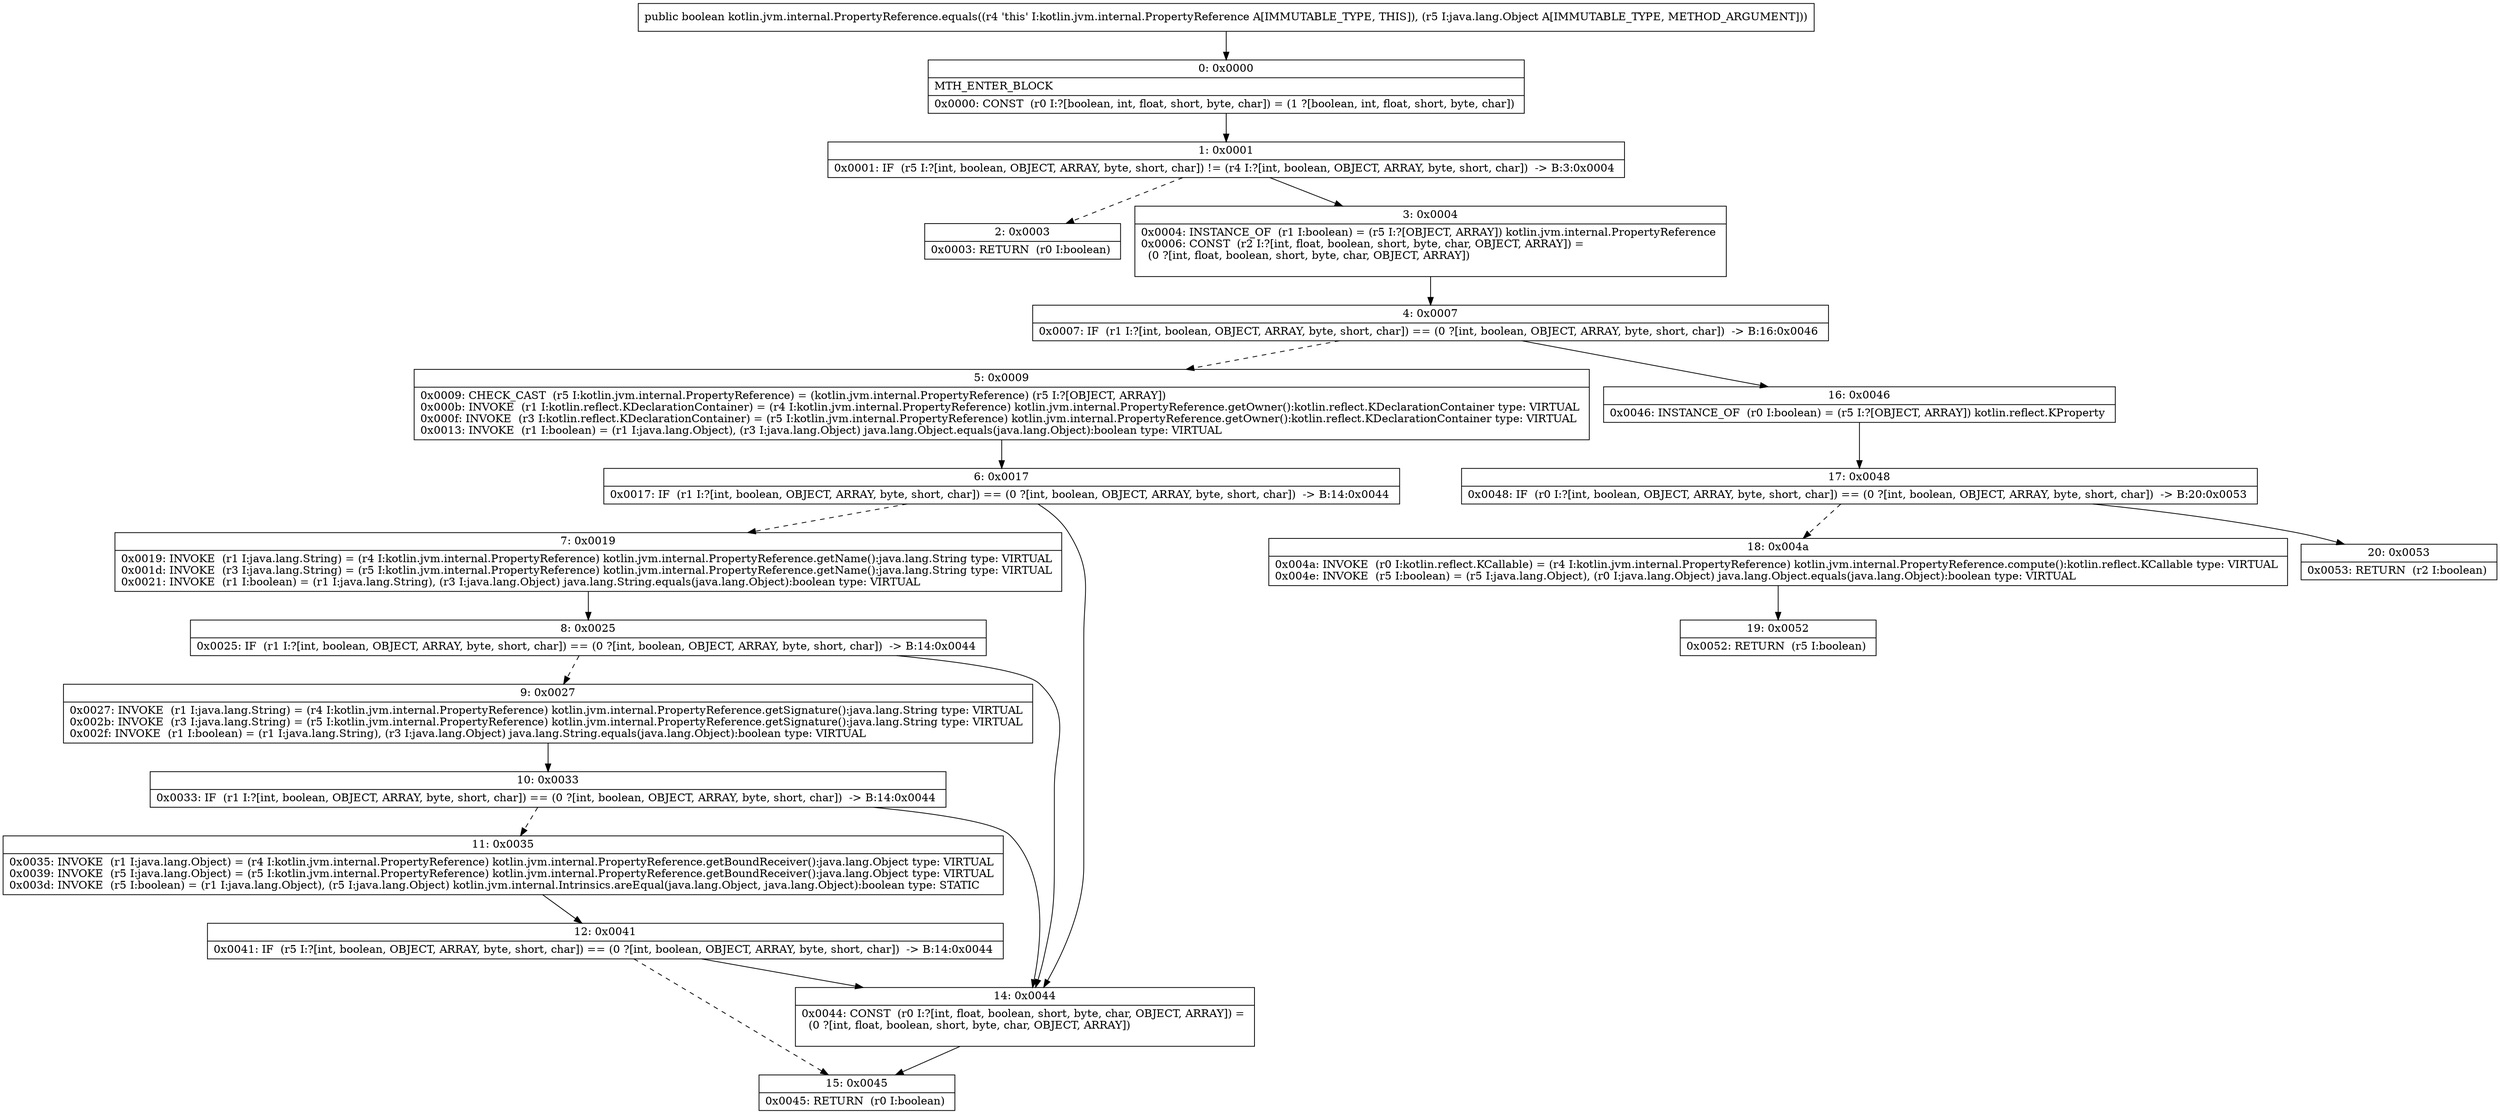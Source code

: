 digraph "CFG forkotlin.jvm.internal.PropertyReference.equals(Ljava\/lang\/Object;)Z" {
Node_0 [shape=record,label="{0\:\ 0x0000|MTH_ENTER_BLOCK\l|0x0000: CONST  (r0 I:?[boolean, int, float, short, byte, char]) = (1 ?[boolean, int, float, short, byte, char]) \l}"];
Node_1 [shape=record,label="{1\:\ 0x0001|0x0001: IF  (r5 I:?[int, boolean, OBJECT, ARRAY, byte, short, char]) != (r4 I:?[int, boolean, OBJECT, ARRAY, byte, short, char])  \-\> B:3:0x0004 \l}"];
Node_2 [shape=record,label="{2\:\ 0x0003|0x0003: RETURN  (r0 I:boolean) \l}"];
Node_3 [shape=record,label="{3\:\ 0x0004|0x0004: INSTANCE_OF  (r1 I:boolean) = (r5 I:?[OBJECT, ARRAY]) kotlin.jvm.internal.PropertyReference \l0x0006: CONST  (r2 I:?[int, float, boolean, short, byte, char, OBJECT, ARRAY]) = \l  (0 ?[int, float, boolean, short, byte, char, OBJECT, ARRAY])\l \l}"];
Node_4 [shape=record,label="{4\:\ 0x0007|0x0007: IF  (r1 I:?[int, boolean, OBJECT, ARRAY, byte, short, char]) == (0 ?[int, boolean, OBJECT, ARRAY, byte, short, char])  \-\> B:16:0x0046 \l}"];
Node_5 [shape=record,label="{5\:\ 0x0009|0x0009: CHECK_CAST  (r5 I:kotlin.jvm.internal.PropertyReference) = (kotlin.jvm.internal.PropertyReference) (r5 I:?[OBJECT, ARRAY]) \l0x000b: INVOKE  (r1 I:kotlin.reflect.KDeclarationContainer) = (r4 I:kotlin.jvm.internal.PropertyReference) kotlin.jvm.internal.PropertyReference.getOwner():kotlin.reflect.KDeclarationContainer type: VIRTUAL \l0x000f: INVOKE  (r3 I:kotlin.reflect.KDeclarationContainer) = (r5 I:kotlin.jvm.internal.PropertyReference) kotlin.jvm.internal.PropertyReference.getOwner():kotlin.reflect.KDeclarationContainer type: VIRTUAL \l0x0013: INVOKE  (r1 I:boolean) = (r1 I:java.lang.Object), (r3 I:java.lang.Object) java.lang.Object.equals(java.lang.Object):boolean type: VIRTUAL \l}"];
Node_6 [shape=record,label="{6\:\ 0x0017|0x0017: IF  (r1 I:?[int, boolean, OBJECT, ARRAY, byte, short, char]) == (0 ?[int, boolean, OBJECT, ARRAY, byte, short, char])  \-\> B:14:0x0044 \l}"];
Node_7 [shape=record,label="{7\:\ 0x0019|0x0019: INVOKE  (r1 I:java.lang.String) = (r4 I:kotlin.jvm.internal.PropertyReference) kotlin.jvm.internal.PropertyReference.getName():java.lang.String type: VIRTUAL \l0x001d: INVOKE  (r3 I:java.lang.String) = (r5 I:kotlin.jvm.internal.PropertyReference) kotlin.jvm.internal.PropertyReference.getName():java.lang.String type: VIRTUAL \l0x0021: INVOKE  (r1 I:boolean) = (r1 I:java.lang.String), (r3 I:java.lang.Object) java.lang.String.equals(java.lang.Object):boolean type: VIRTUAL \l}"];
Node_8 [shape=record,label="{8\:\ 0x0025|0x0025: IF  (r1 I:?[int, boolean, OBJECT, ARRAY, byte, short, char]) == (0 ?[int, boolean, OBJECT, ARRAY, byte, short, char])  \-\> B:14:0x0044 \l}"];
Node_9 [shape=record,label="{9\:\ 0x0027|0x0027: INVOKE  (r1 I:java.lang.String) = (r4 I:kotlin.jvm.internal.PropertyReference) kotlin.jvm.internal.PropertyReference.getSignature():java.lang.String type: VIRTUAL \l0x002b: INVOKE  (r3 I:java.lang.String) = (r5 I:kotlin.jvm.internal.PropertyReference) kotlin.jvm.internal.PropertyReference.getSignature():java.lang.String type: VIRTUAL \l0x002f: INVOKE  (r1 I:boolean) = (r1 I:java.lang.String), (r3 I:java.lang.Object) java.lang.String.equals(java.lang.Object):boolean type: VIRTUAL \l}"];
Node_10 [shape=record,label="{10\:\ 0x0033|0x0033: IF  (r1 I:?[int, boolean, OBJECT, ARRAY, byte, short, char]) == (0 ?[int, boolean, OBJECT, ARRAY, byte, short, char])  \-\> B:14:0x0044 \l}"];
Node_11 [shape=record,label="{11\:\ 0x0035|0x0035: INVOKE  (r1 I:java.lang.Object) = (r4 I:kotlin.jvm.internal.PropertyReference) kotlin.jvm.internal.PropertyReference.getBoundReceiver():java.lang.Object type: VIRTUAL \l0x0039: INVOKE  (r5 I:java.lang.Object) = (r5 I:kotlin.jvm.internal.PropertyReference) kotlin.jvm.internal.PropertyReference.getBoundReceiver():java.lang.Object type: VIRTUAL \l0x003d: INVOKE  (r5 I:boolean) = (r1 I:java.lang.Object), (r5 I:java.lang.Object) kotlin.jvm.internal.Intrinsics.areEqual(java.lang.Object, java.lang.Object):boolean type: STATIC \l}"];
Node_12 [shape=record,label="{12\:\ 0x0041|0x0041: IF  (r5 I:?[int, boolean, OBJECT, ARRAY, byte, short, char]) == (0 ?[int, boolean, OBJECT, ARRAY, byte, short, char])  \-\> B:14:0x0044 \l}"];
Node_14 [shape=record,label="{14\:\ 0x0044|0x0044: CONST  (r0 I:?[int, float, boolean, short, byte, char, OBJECT, ARRAY]) = \l  (0 ?[int, float, boolean, short, byte, char, OBJECT, ARRAY])\l \l}"];
Node_15 [shape=record,label="{15\:\ 0x0045|0x0045: RETURN  (r0 I:boolean) \l}"];
Node_16 [shape=record,label="{16\:\ 0x0046|0x0046: INSTANCE_OF  (r0 I:boolean) = (r5 I:?[OBJECT, ARRAY]) kotlin.reflect.KProperty \l}"];
Node_17 [shape=record,label="{17\:\ 0x0048|0x0048: IF  (r0 I:?[int, boolean, OBJECT, ARRAY, byte, short, char]) == (0 ?[int, boolean, OBJECT, ARRAY, byte, short, char])  \-\> B:20:0x0053 \l}"];
Node_18 [shape=record,label="{18\:\ 0x004a|0x004a: INVOKE  (r0 I:kotlin.reflect.KCallable) = (r4 I:kotlin.jvm.internal.PropertyReference) kotlin.jvm.internal.PropertyReference.compute():kotlin.reflect.KCallable type: VIRTUAL \l0x004e: INVOKE  (r5 I:boolean) = (r5 I:java.lang.Object), (r0 I:java.lang.Object) java.lang.Object.equals(java.lang.Object):boolean type: VIRTUAL \l}"];
Node_19 [shape=record,label="{19\:\ 0x0052|0x0052: RETURN  (r5 I:boolean) \l}"];
Node_20 [shape=record,label="{20\:\ 0x0053|0x0053: RETURN  (r2 I:boolean) \l}"];
MethodNode[shape=record,label="{public boolean kotlin.jvm.internal.PropertyReference.equals((r4 'this' I:kotlin.jvm.internal.PropertyReference A[IMMUTABLE_TYPE, THIS]), (r5 I:java.lang.Object A[IMMUTABLE_TYPE, METHOD_ARGUMENT])) }"];
MethodNode -> Node_0;
Node_0 -> Node_1;
Node_1 -> Node_2[style=dashed];
Node_1 -> Node_3;
Node_3 -> Node_4;
Node_4 -> Node_5[style=dashed];
Node_4 -> Node_16;
Node_5 -> Node_6;
Node_6 -> Node_7[style=dashed];
Node_6 -> Node_14;
Node_7 -> Node_8;
Node_8 -> Node_9[style=dashed];
Node_8 -> Node_14;
Node_9 -> Node_10;
Node_10 -> Node_11[style=dashed];
Node_10 -> Node_14;
Node_11 -> Node_12;
Node_12 -> Node_14;
Node_12 -> Node_15[style=dashed];
Node_14 -> Node_15;
Node_16 -> Node_17;
Node_17 -> Node_18[style=dashed];
Node_17 -> Node_20;
Node_18 -> Node_19;
}

